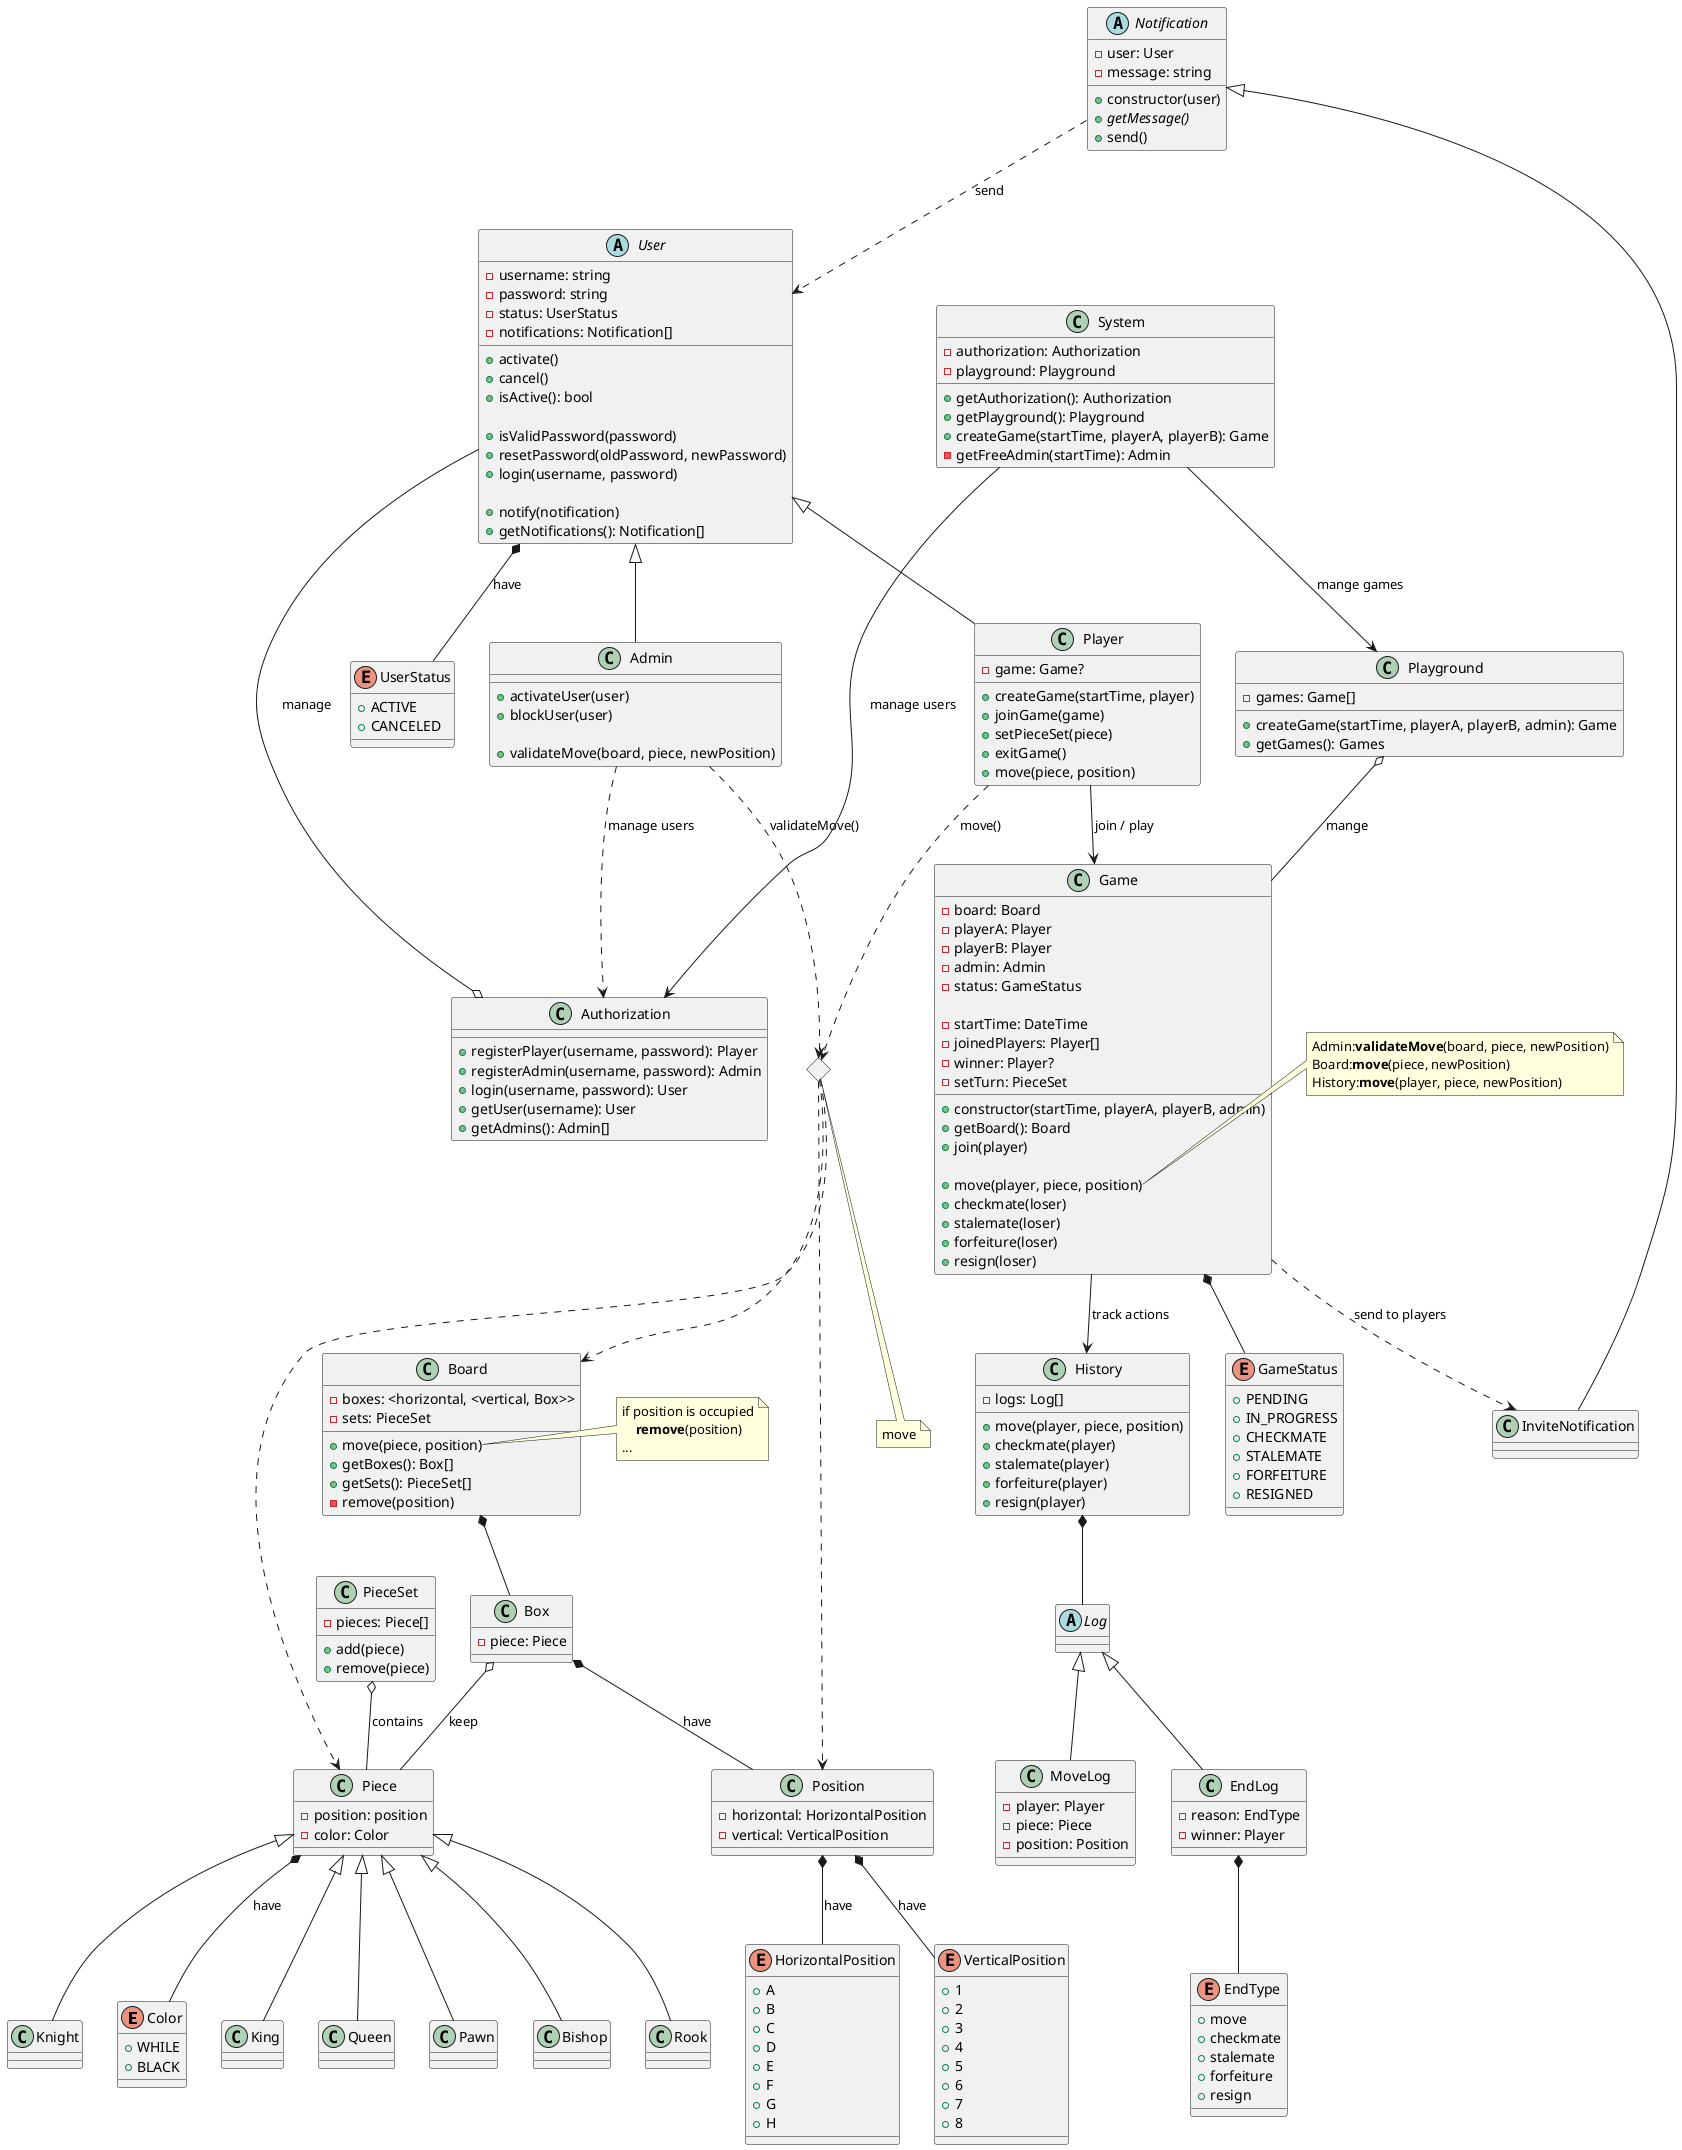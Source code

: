 @startuml

enum Color {
    + WHILE
    + BLACK
}

class Piece {
    - position: position
    - color: Color
}
Piece *-- Color: have

class King extends Piece {
}

class Queen extends Piece {
}

class Pawn extends Piece {
}

class Bishop extends Piece {
}

class Rook extends Piece {
}

class Knight extends Piece {
}

class PieceSet {
    - pieces: Piece[]
    + add(piece)
    + remove(piece)
}
PieceSet o-- Piece: contains

enum HorizontalPosition {
    + A
    + B
    + C
    + D
    + E
    + F
    + G
    + H
}

enum VerticalPosition {
    + 1
    + 2
    + 3
    + 4
    + 5
    + 6
    + 7
    + 8
}

class Position {
    - horizontal: HorizontalPosition
    - vertical: VerticalPosition
}
Position *-- HorizontalPosition: have
Position *-- VerticalPosition: have

class Box {
    - piece: Piece
}
Box *-- Position: have
Box o-- Piece: keep

class Board {
    - boxes: <horizontal, <vertical, Box>>
    - sets: PieceSet
    + move(piece, position)
    + getBoxes(): Box[]
    + getSets(): PieceSet[]
    - remove(position)
}
Board *-- Box
note right of Board::move
    if position is occupied
        **remove**(position)
    ...
end note

abstract Notification {
    - user: User
    - message: string
    + constructor(user)
    + {abstract} getMessage()
    + send()
}
Notification ..> User: send

class InviteNotification extends Notification {
}

enum UserStatus {
    + ACTIVE
    + CANCELED
}

abstract class User {
    - username: string
    - password: string
    - status: UserStatus
    - notifications: Notification[]
    + activate()
    + cancel()
    + isActive(): bool

    + isValidPassword(password)
    + resetPassword(oldPassword, newPassword)
    + login(username, password)

    + notify(notification)
    + getNotifications(): Notification[]
}
User *-- UserStatus: have

<> movement
movement ..> Board
movement ..> Piece
movement ..> Position
note as MovementNote
move
end note
movement .. MovementNote

class Player extends User {
    - game: Game?
    + createGame(startTime, player)
    + joinGame(game)
    + setPieceSet(piece)
    + exitGame()
    + move(piece, position)
}
Player --> Game: join / play
Player ..> movement: move()

class Admin extends User {
    + activateUser(user)
    + blockUser(user)

    + validateMove(board, piece, newPosition)
}
Admin ..> Authorization: manage users
Admin ..> movement: validateMove()

class Authorization {
    + registerPlayer(username, password): Player
    + registerAdmin(username, password): Admin
    + login(username, password): User
    + getUser(username): User
    + getAdmins(): Admin[]
}
Authorization o-- User: manage

enum EndType {
    + move
    + checkmate
    + stalemate
    + forfeiture
    + resign
}

abstract class Log {
}

class MoveLog extends Log {
    - player: Player
    - piece: Piece
    - position: Position
}

class EndLog extends Log {
    - reason: EndType
    - winner: Player
}
EndLog *-- EndType

class History {
    - logs: Log[]
    + move(player, piece, position)
    + checkmate(player)
    + stalemate(player)
    + forfeiture(player)
    + resign(player)
}
History *-- Log


enum GameStatus {
    + PENDING
    + IN_PROGRESS
    + CHECKMATE
    + STALEMATE
    + FORFEITURE
    + RESIGNED
}

class Game {
    - board: Board
    - playerA: Player
    - playerB: Player
    - admin: Admin
    - status: GameStatus

    - startTime: DateTime
    - joinedPlayers: Player[]
    - winner: Player?
    - setTurn: PieceSet

    + constructor(startTime, playerA, playerB, admin)
    + getBoard(): Board
    + join(player)

    + move(player, piece, position)
    + checkmate(loser)
    + stalemate(loser)
    + forfeiture(loser)
    + resign(loser)
}
Game *-- GameStatus
Game ..> InviteNotification: send to players
Game --> History: track actions
note right of Game::move
Admin:**validateMove**(board, piece, newPosition)
Board:**move**(piece, newPosition)
History:**move**(player, piece, newPosition)
end note

class Playground {
    - games: Game[]
    + createGame(startTime, playerA, playerB, admin): Game
    + getGames(): Games
}
Playground o-- Game: mange

class System {
    - authorization: Authorization
    - playground: Playground
    + getAuthorization(): Authorization
    + getPlayground(): Playground
    + createGame(startTime, playerA, playerB): Game
    - getFreeAdmin(startTime): Admin
}
System --> Authorization: manage users
System --> Playground: mange games

@enduml
